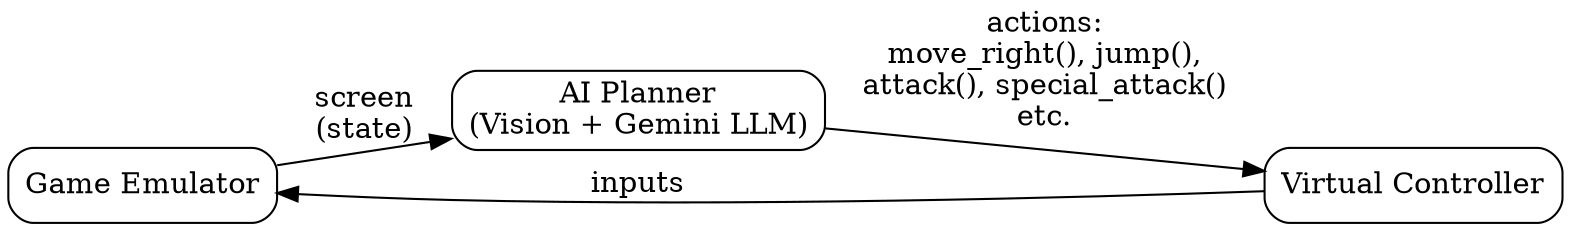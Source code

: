 digraph SmashMicroColored {
	graph [rankdir=LR];
	node [fontsize=14,
		shape=box,
		style=rounded
	];
	Emulator	[label="Game Emulator"];
	AIPlanner	[label="AI Planner\n(Vision + Gemini LLM)"];
	Emulator -> AIPlanner	[label="screen\n(state)"];
	Controller	[label="Virtual Controller"];
	AIPlanner -> Controller	[label="actions:\nmove_right(), jump(),\nattack(), special_attack()\netc."];
	Controller -> Emulator	[label=inputs];
}
